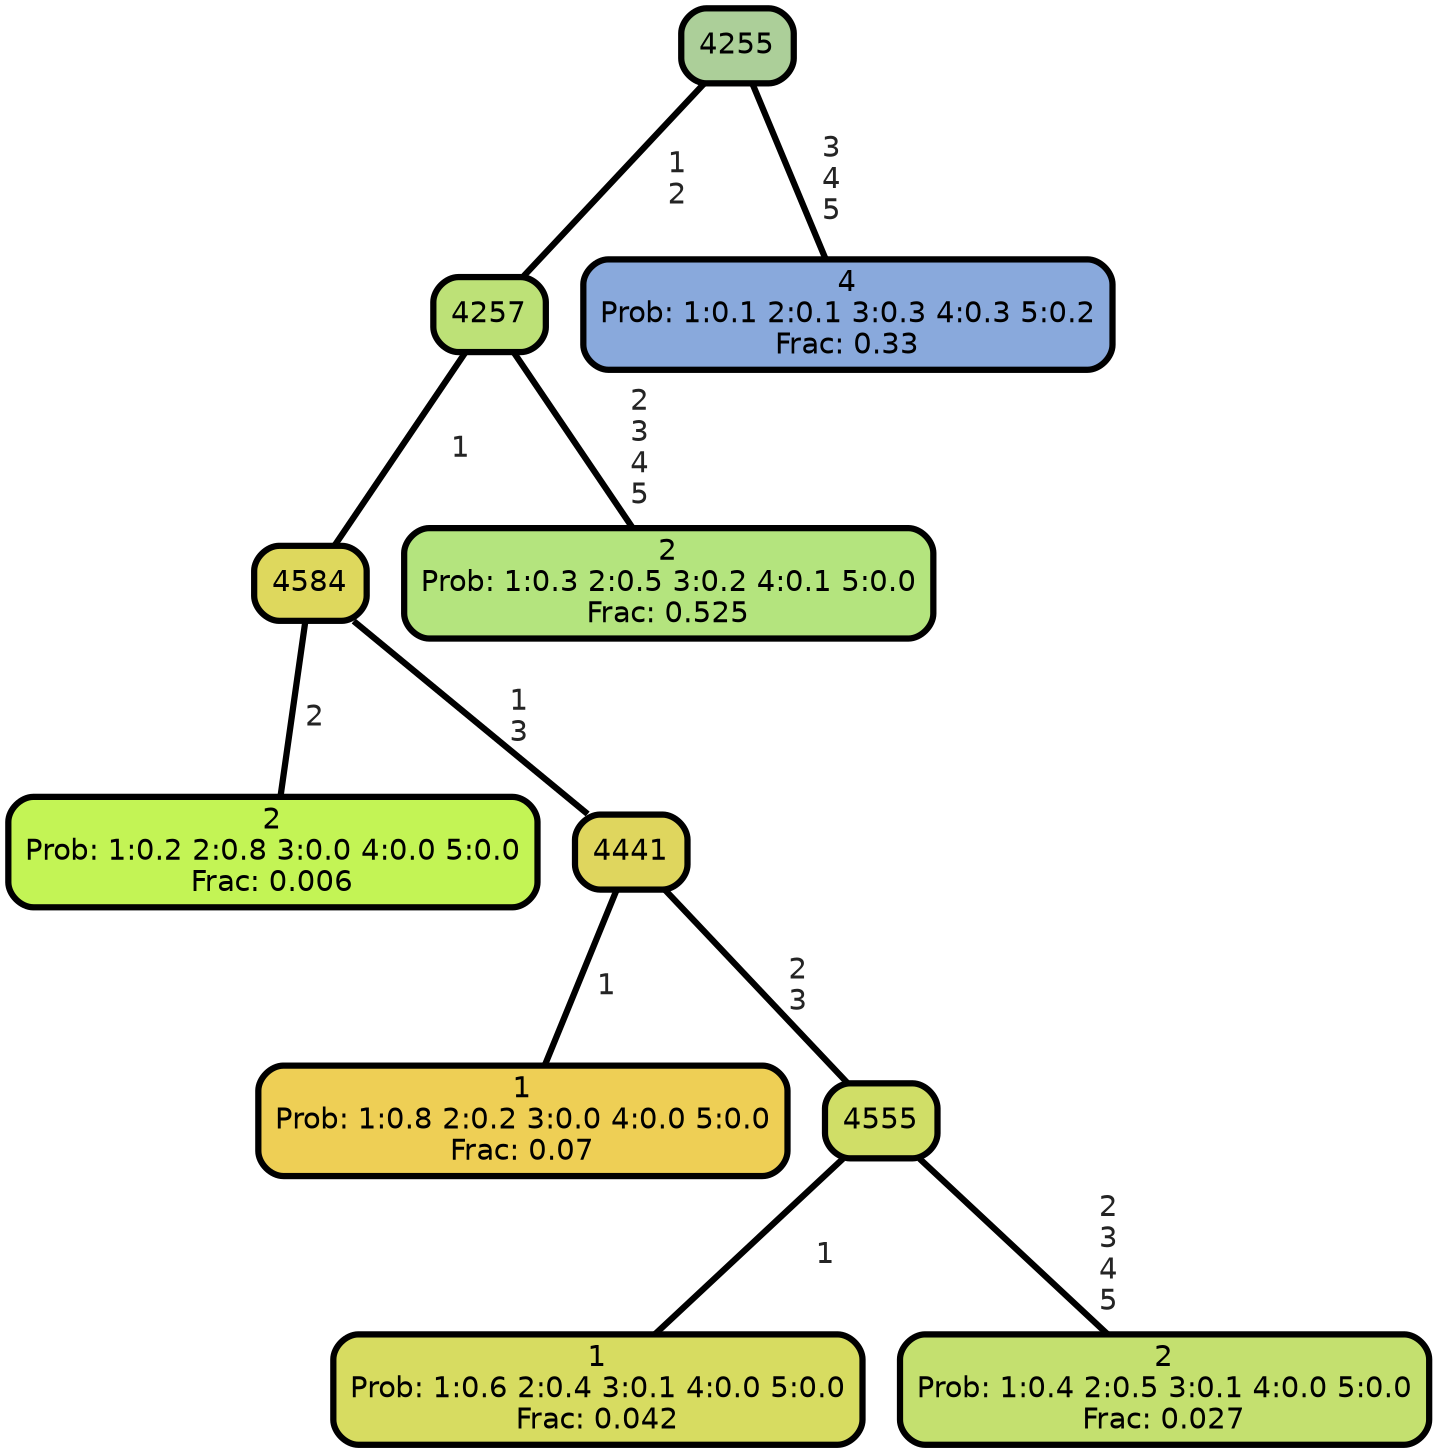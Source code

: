 graph Tree {
node [shape=box, style="filled, rounded",color="black",penwidth="3",fontcolor="black",                 fontname=helvetica] ;
graph [ranksep="0 equally", splines=straight,                 bgcolor=transparent, dpi=200] ;
edge [fontname=helvetica, fontweight=bold,fontcolor=grey14,color=black] ;
0 [label="2
Prob: 1:0.2 2:0.8 3:0.0 4:0.0 5:0.0
Frac: 0.006", fillcolor="#c3f455"] ;
1 [label="4584", fillcolor="#ded85d"] ;
2 [label="1
Prob: 1:0.8 2:0.2 3:0.0 4:0.0 5:0.0
Frac: 0.07", fillcolor="#eecf55"] ;
3 [label="4441", fillcolor="#dfd65e"] ;
4 [label="1
Prob: 1:0.6 2:0.4 3:0.1 4:0.0 5:0.0
Frac: 0.042", fillcolor="#d7dc61"] ;
5 [label="4555", fillcolor="#d0de67"] ;
6 [label="2
Prob: 1:0.4 2:0.5 3:0.1 4:0.0 5:0.0
Frac: 0.027", fillcolor="#c4e06f"] ;
7 [label="4257", fillcolor="#bde177"] ;
8 [label="2
Prob: 1:0.3 2:0.5 3:0.2 4:0.1 5:0.0
Frac: 0.525", fillcolor="#b4e47e"] ;
9 [label="4255", fillcolor="#accf99"] ;
10 [label="4
Prob: 1:0.1 2:0.1 3:0.3 4:0.3 5:0.2
Frac: 0.33", fillcolor="#89a9dc"] ;
1 -- 0 [label=" 2",penwidth=3] ;
1 -- 3 [label=" 1\n 3",penwidth=3] ;
3 -- 2 [label=" 1",penwidth=3] ;
3 -- 5 [label=" 2\n 3",penwidth=3] ;
5 -- 4 [label=" 1",penwidth=3] ;
5 -- 6 [label=" 2\n 3\n 4\n 5",penwidth=3] ;
7 -- 1 [label=" 1",penwidth=3] ;
7 -- 8 [label=" 2\n 3\n 4\n 5",penwidth=3] ;
9 -- 7 [label=" 1\n 2",penwidth=3] ;
9 -- 10 [label=" 3\n 4\n 5",penwidth=3] ;
{rank = same;}}